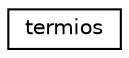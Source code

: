 digraph "Graphical Class Hierarchy"
{
  edge [fontname="Helvetica",fontsize="10",labelfontname="Helvetica",labelfontsize="10"];
  node [fontname="Helvetica",fontsize="10",shape=record];
  rankdir="LR";
  Node0 [label="termios",height=0.2,width=0.4,color="black", fillcolor="white", style="filled",URL="$structtermios.html"];
}
